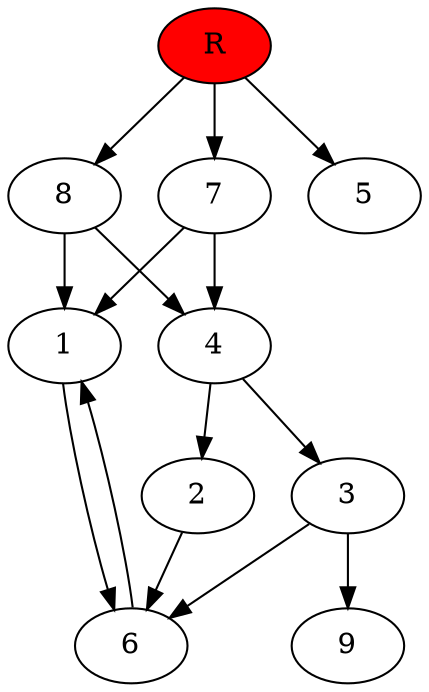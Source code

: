 digraph prb29060 {
	1
	2
	3
	4
	5
	6
	7
	8
	R [fillcolor="#ff0000" style=filled]
	1 -> 6
	2 -> 6
	3 -> 6
	3 -> 9
	4 -> 2
	4 -> 3
	6 -> 1
	7 -> 1
	7 -> 4
	8 -> 1
	8 -> 4
	R -> 5
	R -> 7
	R -> 8
}
